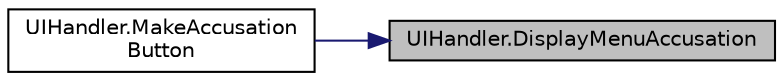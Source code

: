 digraph "UIHandler.DisplayMenuAccusation"
{
 // LATEX_PDF_SIZE
  edge [fontname="Helvetica",fontsize="10",labelfontname="Helvetica",labelfontsize="10"];
  node [fontname="Helvetica",fontsize="10",shape=record];
  rankdir="RL";
  Node1 [label="UIHandler.DisplayMenuAccusation",height=0.2,width=0.4,color="black", fillcolor="grey75", style="filled", fontcolor="black",tooltip=" "];
  Node1 -> Node2 [dir="back",color="midnightblue",fontsize="10",style="solid",fontname="Helvetica"];
  Node2 [label="UIHandler.MakeAccusation\lButton",height=0.2,width=0.4,color="black", fillcolor="white", style="filled",URL="$class_u_i_handler.html#add00c20eda721835c57da7b133704066",tooltip=" "];
}

